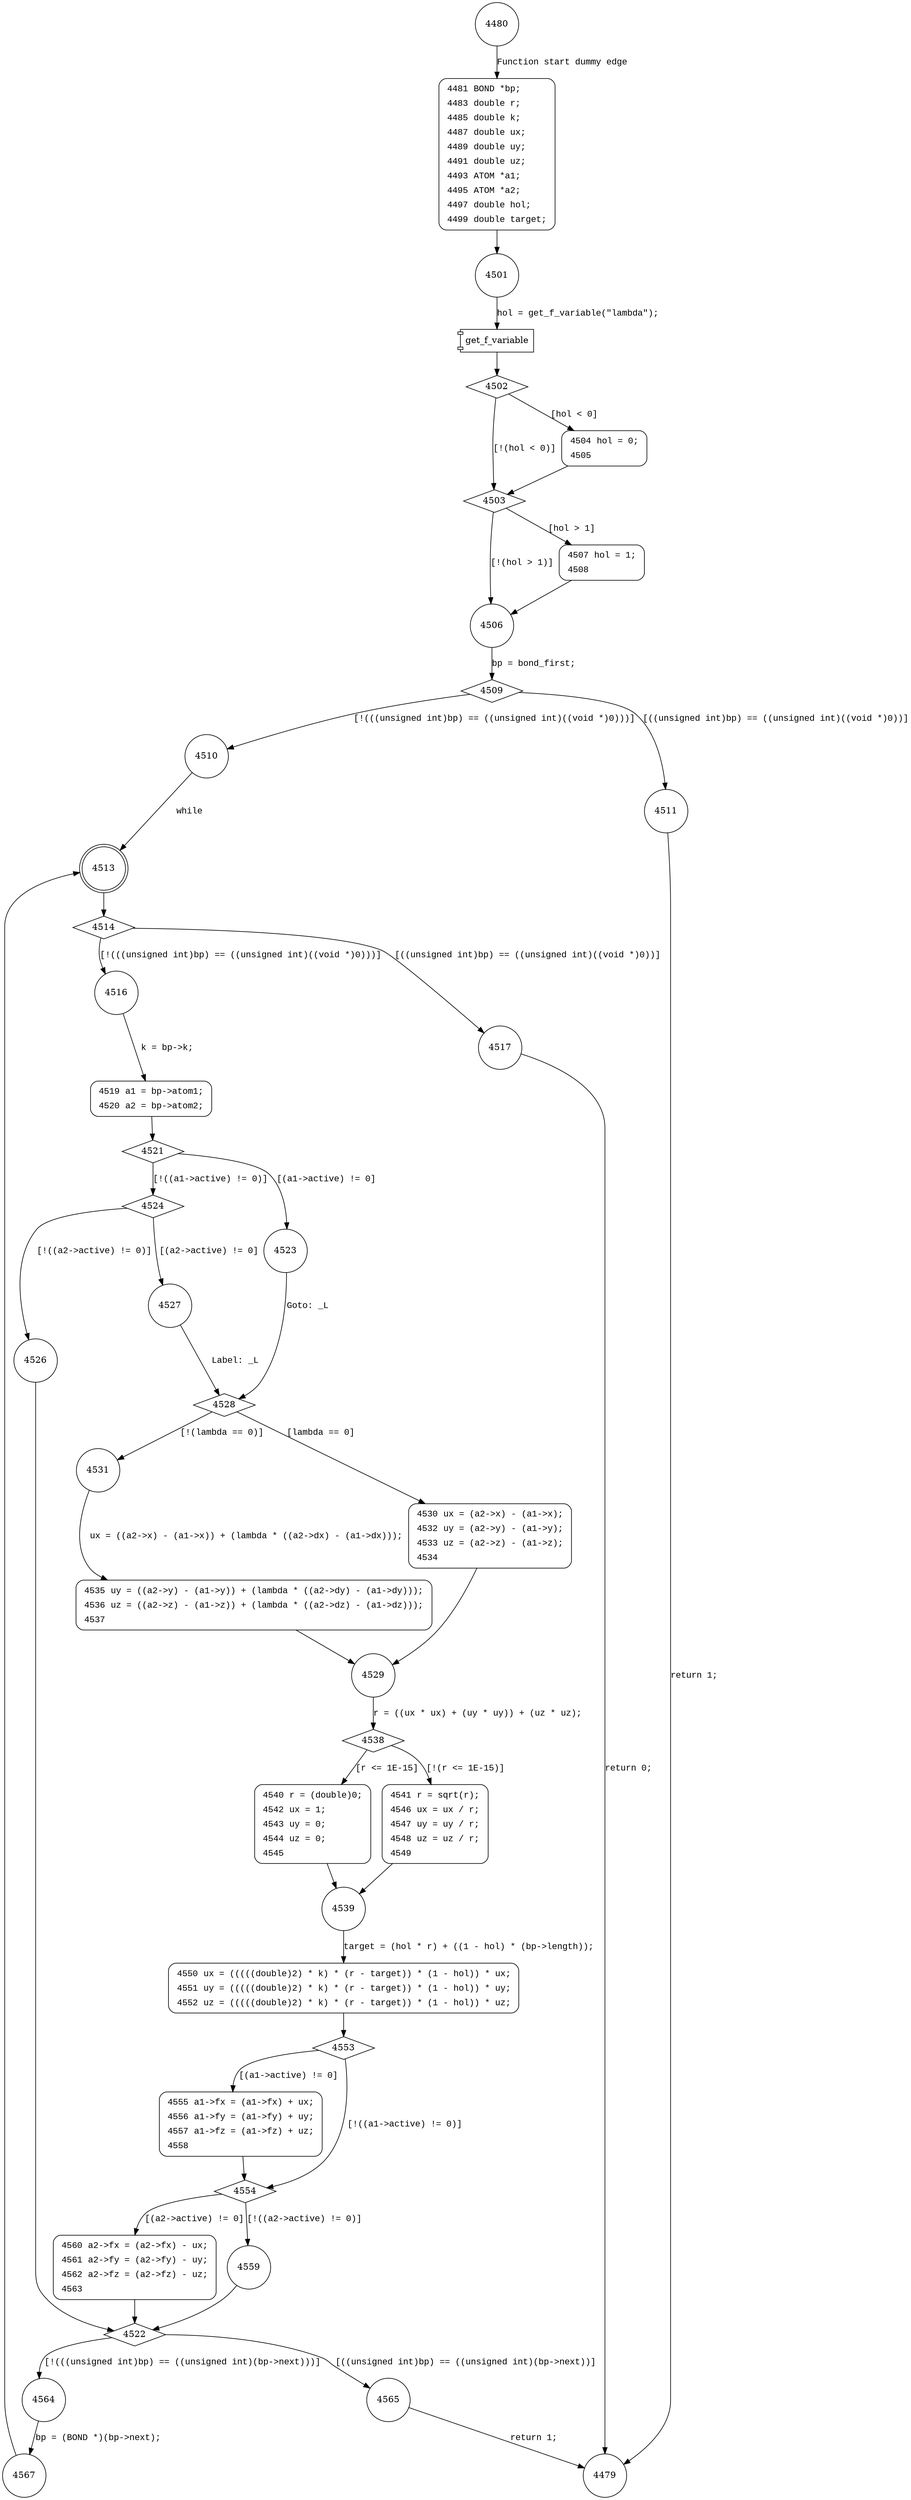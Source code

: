 digraph f_ho_bond {
4480 [shape="circle"]
4481 [shape="circle"]
4501 [shape="circle"]
4502 [shape="diamond"]
4503 [shape="diamond"]
4504 [shape="circle"]
4506 [shape="circle"]
4507 [shape="circle"]
4509 [shape="diamond"]
4510 [shape="circle"]
4511 [shape="circle"]
4513 [shape="doublecircle"]
4514 [shape="diamond"]
4516 [shape="circle"]
4517 [shape="circle"]
4519 [shape="circle"]
4521 [shape="diamond"]
4524 [shape="diamond"]
4523 [shape="circle"]
4528 [shape="diamond"]
4531 [shape="circle"]
4530 [shape="circle"]
4529 [shape="circle"]
4538 [shape="diamond"]
4541 [shape="circle"]
4540 [shape="circle"]
4539 [shape="circle"]
4550 [shape="circle"]
4553 [shape="diamond"]
4554 [shape="diamond"]
4555 [shape="circle"]
4559 [shape="circle"]
4560 [shape="circle"]
4522 [shape="diamond"]
4564 [shape="circle"]
4565 [shape="circle"]
4567 [shape="circle"]
4535 [shape="circle"]
4526 [shape="circle"]
4527 [shape="circle"]
4479 [shape="circle"]
4481 [style="filled,bold" penwidth="1" fillcolor="white" fontname="Courier New" shape="Mrecord" label=<<table border="0" cellborder="0" cellpadding="3" bgcolor="white"><tr><td align="right">4481</td><td align="left">BOND *bp;</td></tr><tr><td align="right">4483</td><td align="left">double r;</td></tr><tr><td align="right">4485</td><td align="left">double k;</td></tr><tr><td align="right">4487</td><td align="left">double ux;</td></tr><tr><td align="right">4489</td><td align="left">double uy;</td></tr><tr><td align="right">4491</td><td align="left">double uz;</td></tr><tr><td align="right">4493</td><td align="left">ATOM *a1;</td></tr><tr><td align="right">4495</td><td align="left">ATOM *a2;</td></tr><tr><td align="right">4497</td><td align="left">double hol;</td></tr><tr><td align="right">4499</td><td align="left">double target;</td></tr></table>>]
4481 -> 4501[label=""]
4504 [style="filled,bold" penwidth="1" fillcolor="white" fontname="Courier New" shape="Mrecord" label=<<table border="0" cellborder="0" cellpadding="3" bgcolor="white"><tr><td align="right">4504</td><td align="left">hol = 0;</td></tr><tr><td align="right">4505</td><td align="left"></td></tr></table>>]
4504 -> 4503[label=""]
4507 [style="filled,bold" penwidth="1" fillcolor="white" fontname="Courier New" shape="Mrecord" label=<<table border="0" cellborder="0" cellpadding="3" bgcolor="white"><tr><td align="right">4507</td><td align="left">hol = 1;</td></tr><tr><td align="right">4508</td><td align="left"></td></tr></table>>]
4507 -> 4506[label=""]
4519 [style="filled,bold" penwidth="1" fillcolor="white" fontname="Courier New" shape="Mrecord" label=<<table border="0" cellborder="0" cellpadding="3" bgcolor="white"><tr><td align="right">4519</td><td align="left">a1 = bp-&gt;atom1;</td></tr><tr><td align="right">4520</td><td align="left">a2 = bp-&gt;atom2;</td></tr></table>>]
4519 -> 4521[label=""]
4530 [style="filled,bold" penwidth="1" fillcolor="white" fontname="Courier New" shape="Mrecord" label=<<table border="0" cellborder="0" cellpadding="3" bgcolor="white"><tr><td align="right">4530</td><td align="left">ux = (a2-&gt;x) - (a1-&gt;x);</td></tr><tr><td align="right">4532</td><td align="left">uy = (a2-&gt;y) - (a1-&gt;y);</td></tr><tr><td align="right">4533</td><td align="left">uz = (a2-&gt;z) - (a1-&gt;z);</td></tr><tr><td align="right">4534</td><td align="left"></td></tr></table>>]
4530 -> 4529[label=""]
4540 [style="filled,bold" penwidth="1" fillcolor="white" fontname="Courier New" shape="Mrecord" label=<<table border="0" cellborder="0" cellpadding="3" bgcolor="white"><tr><td align="right">4540</td><td align="left">r = (double)0;</td></tr><tr><td align="right">4542</td><td align="left">ux = 1;</td></tr><tr><td align="right">4543</td><td align="left">uy = 0;</td></tr><tr><td align="right">4544</td><td align="left">uz = 0;</td></tr><tr><td align="right">4545</td><td align="left"></td></tr></table>>]
4540 -> 4539[label=""]
4550 [style="filled,bold" penwidth="1" fillcolor="white" fontname="Courier New" shape="Mrecord" label=<<table border="0" cellborder="0" cellpadding="3" bgcolor="white"><tr><td align="right">4550</td><td align="left">ux = (((((double)2) * k) * (r - target)) * (1 - hol)) * ux;</td></tr><tr><td align="right">4551</td><td align="left">uy = (((((double)2) * k) * (r - target)) * (1 - hol)) * uy;</td></tr><tr><td align="right">4552</td><td align="left">uz = (((((double)2) * k) * (r - target)) * (1 - hol)) * uz;</td></tr></table>>]
4550 -> 4553[label=""]
4555 [style="filled,bold" penwidth="1" fillcolor="white" fontname="Courier New" shape="Mrecord" label=<<table border="0" cellborder="0" cellpadding="3" bgcolor="white"><tr><td align="right">4555</td><td align="left">a1-&gt;fx = (a1-&gt;fx) + ux;</td></tr><tr><td align="right">4556</td><td align="left">a1-&gt;fy = (a1-&gt;fy) + uy;</td></tr><tr><td align="right">4557</td><td align="left">a1-&gt;fz = (a1-&gt;fz) + uz;</td></tr><tr><td align="right">4558</td><td align="left"></td></tr></table>>]
4555 -> 4554[label=""]
4560 [style="filled,bold" penwidth="1" fillcolor="white" fontname="Courier New" shape="Mrecord" label=<<table border="0" cellborder="0" cellpadding="3" bgcolor="white"><tr><td align="right">4560</td><td align="left">a2-&gt;fx = (a2-&gt;fx) - ux;</td></tr><tr><td align="right">4561</td><td align="left">a2-&gt;fy = (a2-&gt;fy) - uy;</td></tr><tr><td align="right">4562</td><td align="left">a2-&gt;fz = (a2-&gt;fz) - uz;</td></tr><tr><td align="right">4563</td><td align="left"></td></tr></table>>]
4560 -> 4522[label=""]
4541 [style="filled,bold" penwidth="1" fillcolor="white" fontname="Courier New" shape="Mrecord" label=<<table border="0" cellborder="0" cellpadding="3" bgcolor="white"><tr><td align="right">4541</td><td align="left">r = sqrt(r);</td></tr><tr><td align="right">4546</td><td align="left">ux = ux / r;</td></tr><tr><td align="right">4547</td><td align="left">uy = uy / r;</td></tr><tr><td align="right">4548</td><td align="left">uz = uz / r;</td></tr><tr><td align="right">4549</td><td align="left"></td></tr></table>>]
4541 -> 4539[label=""]
4535 [style="filled,bold" penwidth="1" fillcolor="white" fontname="Courier New" shape="Mrecord" label=<<table border="0" cellborder="0" cellpadding="3" bgcolor="white"><tr><td align="right">4535</td><td align="left">uy = ((a2-&gt;y) - (a1-&gt;y)) + (lambda * ((a2-&gt;dy) - (a1-&gt;dy)));</td></tr><tr><td align="right">4536</td><td align="left">uz = ((a2-&gt;z) - (a1-&gt;z)) + (lambda * ((a2-&gt;dz) - (a1-&gt;dz)));</td></tr><tr><td align="right">4537</td><td align="left"></td></tr></table>>]
4535 -> 4529[label=""]
4480 -> 4481 [label="Function start dummy edge" fontname="Courier New"]
100024 [shape="component" label="get_f_variable"]
4501 -> 100024 [label="hol = get_f_variable(\"lambda\");" fontname="Courier New"]
100024 -> 4502 [label="" fontname="Courier New"]
4502 -> 4503 [label="[!(hol < 0)]" fontname="Courier New"]
4502 -> 4504 [label="[hol < 0]" fontname="Courier New"]
4503 -> 4506 [label="[!(hol > 1)]" fontname="Courier New"]
4503 -> 4507 [label="[hol > 1]" fontname="Courier New"]
4506 -> 4509 [label="bp = bond_first;" fontname="Courier New"]
4509 -> 4510 [label="[!(((unsigned int)bp) == ((unsigned int)((void *)0)))]" fontname="Courier New"]
4509 -> 4511 [label="[((unsigned int)bp) == ((unsigned int)((void *)0))]" fontname="Courier New"]
4510 -> 4513 [label="while" fontname="Courier New"]
4513 -> 4514 [label="" fontname="Courier New"]
4514 -> 4516 [label="[!(((unsigned int)bp) == ((unsigned int)((void *)0)))]" fontname="Courier New"]
4514 -> 4517 [label="[((unsigned int)bp) == ((unsigned int)((void *)0))]" fontname="Courier New"]
4516 -> 4519 [label="k = bp->k;" fontname="Courier New"]
4521 -> 4524 [label="[!((a1->active) != 0)]" fontname="Courier New"]
4521 -> 4523 [label="[(a1->active) != 0]" fontname="Courier New"]
4528 -> 4531 [label="[!(lambda == 0)]" fontname="Courier New"]
4528 -> 4530 [label="[lambda == 0]" fontname="Courier New"]
4529 -> 4538 [label="r = ((ux * ux) + (uy * uy)) + (uz * uz);" fontname="Courier New"]
4538 -> 4541 [label="[!(r <= 1E-15)]" fontname="Courier New"]
4538 -> 4540 [label="[r <= 1E-15]" fontname="Courier New"]
4539 -> 4550 [label="target = (hol * r) + ((1 - hol) * (bp->length));" fontname="Courier New"]
4553 -> 4554 [label="[!((a1->active) != 0)]" fontname="Courier New"]
4553 -> 4555 [label="[(a1->active) != 0]" fontname="Courier New"]
4554 -> 4559 [label="[!((a2->active) != 0)]" fontname="Courier New"]
4554 -> 4560 [label="[(a2->active) != 0]" fontname="Courier New"]
4522 -> 4564 [label="[!(((unsigned int)bp) == ((unsigned int)(bp->next)))]" fontname="Courier New"]
4522 -> 4565 [label="[((unsigned int)bp) == ((unsigned int)(bp->next))]" fontname="Courier New"]
4564 -> 4567 [label="bp = (BOND *)(bp->next);" fontname="Courier New"]
4559 -> 4522 [label="" fontname="Courier New"]
4531 -> 4535 [label="ux = ((a2->x) - (a1->x)) + (lambda * ((a2->dx) - (a1->dx)));" fontname="Courier New"]
4524 -> 4526 [label="[!((a2->active) != 0)]" fontname="Courier New"]
4524 -> 4527 [label="[(a2->active) != 0]" fontname="Courier New"]
4526 -> 4522 [label="" fontname="Courier New"]
4511 -> 4479 [label="return 1;" fontname="Courier New"]
4517 -> 4479 [label="return 0;" fontname="Courier New"]
4523 -> 4528 [label="Goto: _L" fontname="Courier New"]
4565 -> 4479 [label="return 1;" fontname="Courier New"]
4567 -> 4513 [label="" fontname="Courier New"]
4527 -> 4528 [label="Label: _L" fontname="Courier New"]
}